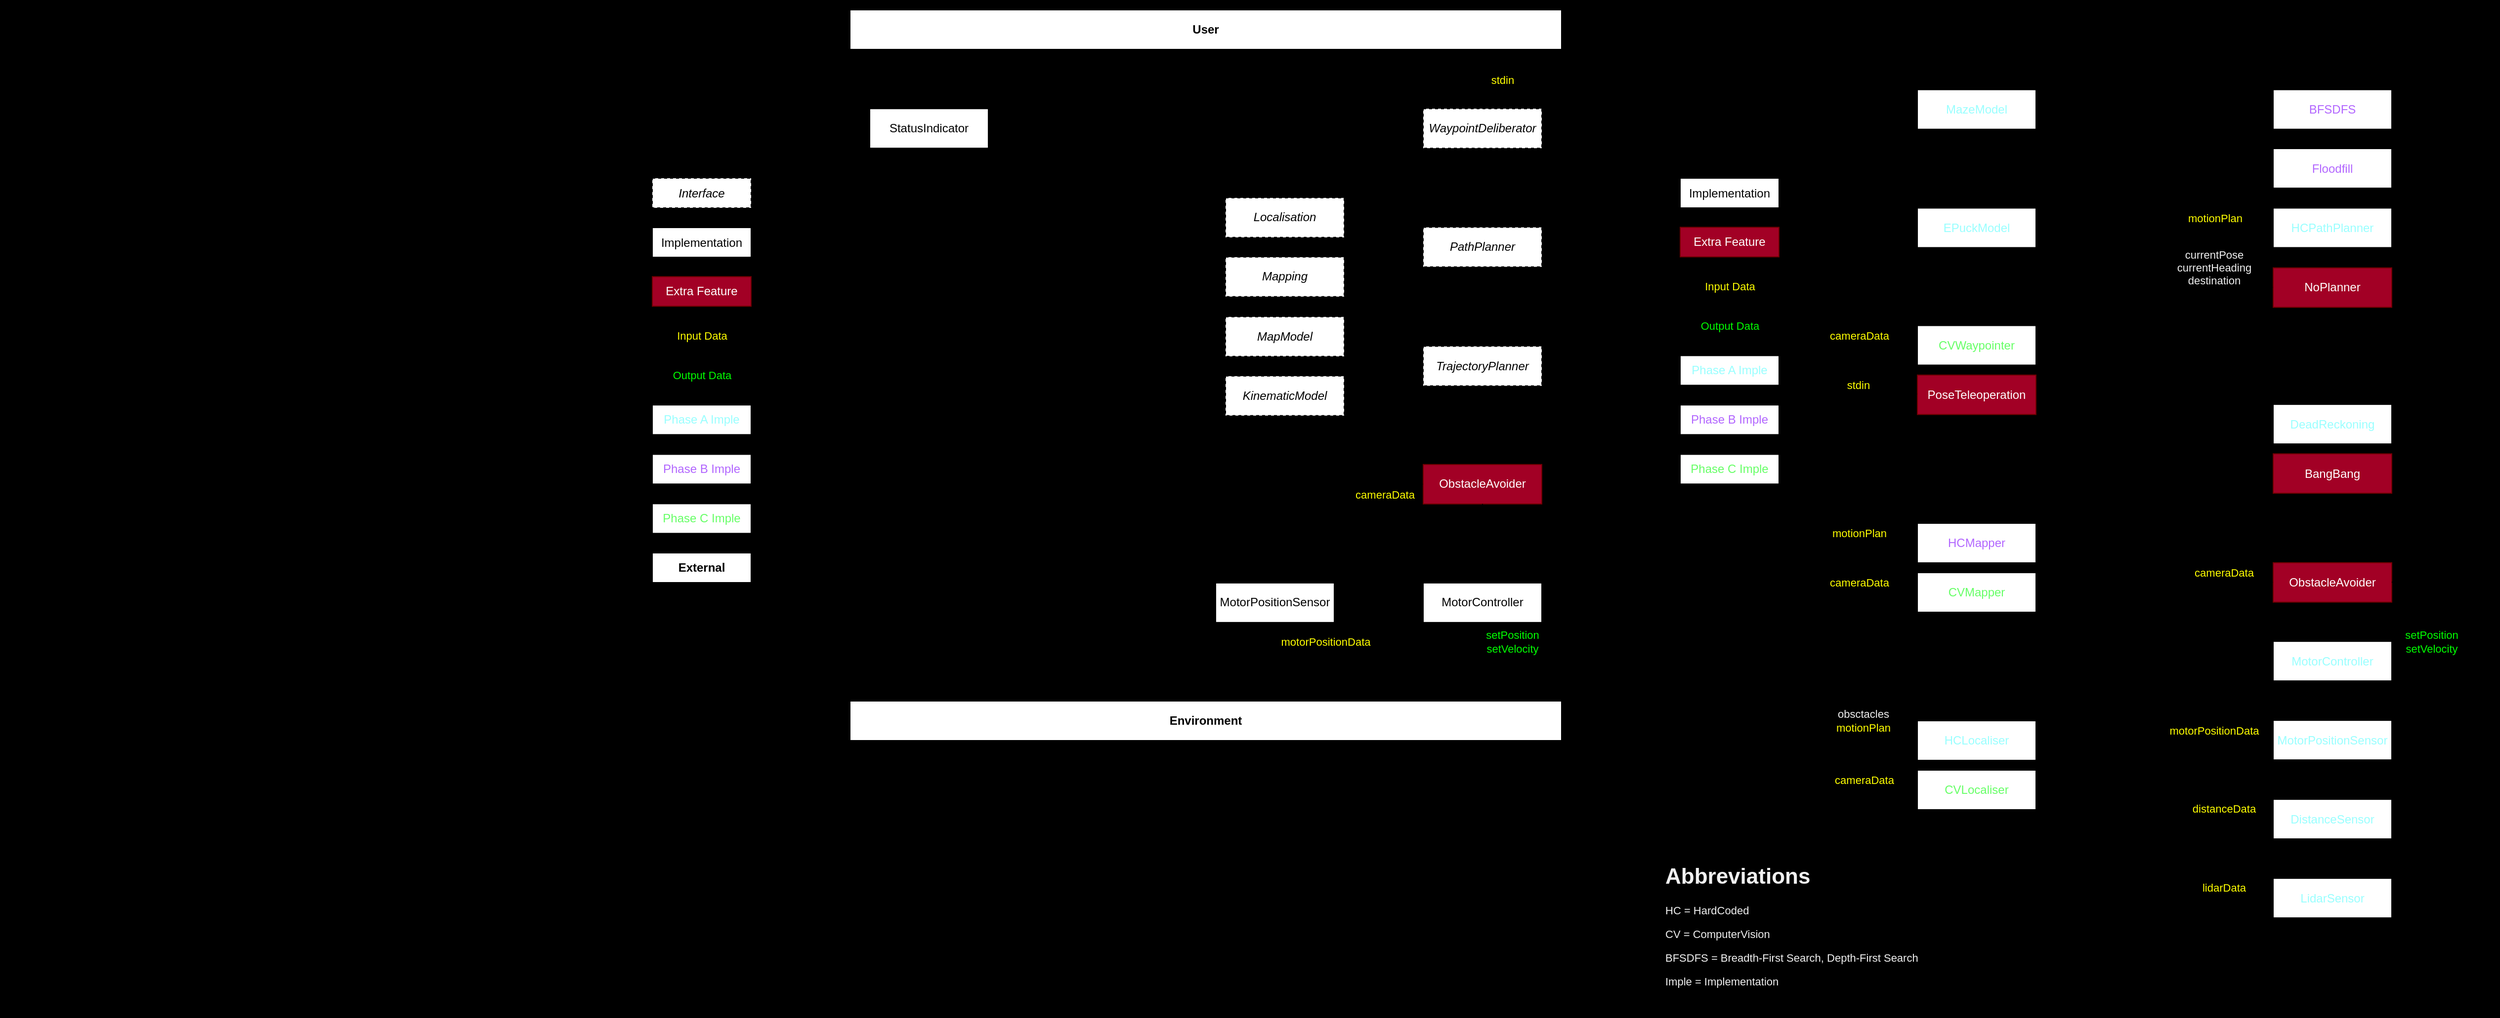 <mxfile>
    <diagram id="C91cKKwiNIsFAHS6rGZc" name="Page-1">
        <mxGraphModel dx="3514" dy="1009" grid="0" gridSize="10" guides="1" tooltips="1" connect="1" arrows="1" fold="1" page="1" pageScale="1" pageWidth="850" pageHeight="1100" background="#000000" math="0" shadow="0">
            <root>
                <mxCell id="0"/>
                <mxCell id="1" parent="0"/>
                <mxCell id="201" value="WaypointDeliberator" style="rounded=0;whiteSpace=wrap;html=1;dashed=1;fillColor=none;labelPosition=center;verticalLabelPosition=top;align=center;verticalAlign=bottom;fontStyle=2" vertex="1" parent="1">
                    <mxGeometry x="280" y="360.17" width="160" height="129.83" as="geometry"/>
                </mxCell>
                <mxCell id="110" value="&lt;u&gt;TaskControl&lt;/u&gt;" style="rounded=0;whiteSpace=wrap;html=1;fillColor=none;labelPosition=center;verticalLabelPosition=middle;align=center;verticalAlign=top;textDirection=ltr;" vertex="1" parent="1">
                    <mxGeometry x="-600" y="120" width="540" height="600" as="geometry"/>
                </mxCell>
                <mxCell id="161" value="Localisation" style="rounded=0;whiteSpace=wrap;html=1;dashed=1;fillColor=none;labelPosition=center;verticalLabelPosition=top;align=center;verticalAlign=bottom;fontStyle=2" vertex="1" parent="1">
                    <mxGeometry x="280" y="760.0" width="160" height="130" as="geometry"/>
                </mxCell>
                <mxCell id="95" style="edgeStyle=orthogonalEdgeStyle;rounded=0;orthogonalLoop=1;jettySize=auto;html=1;" edge="1" parent="1" source="98">
                    <mxGeometry relative="1" as="geometry">
                        <mxPoint x="-140" y="760" as="targetPoint"/>
                        <Array as="points">
                            <mxPoint x="-140" y="700.59"/>
                            <mxPoint x="-140" y="700.59"/>
                        </Array>
                    </mxGeometry>
                </mxCell>
                <mxCell id="96" value="setPosition&lt;br&gt;setVelocity" style="edgeLabel;html=1;align=center;verticalAlign=middle;resizable=0;points=[];labelBackgroundColor=none;fontColor=#00FF00;" vertex="1" connectable="0" parent="95">
                    <mxGeometry x="-0.203" y="-1" relative="1" as="geometry">
                        <mxPoint x="31" y="-12" as="offset"/>
                    </mxGeometry>
                </mxCell>
                <mxCell id="98" value="MotorController" style="rounded=0;whiteSpace=wrap;html=1;" vertex="1" parent="1">
                    <mxGeometry x="-200" y="640.42" width="120" height="40" as="geometry"/>
                </mxCell>
                <mxCell id="107" value="StatusIndicator" style="rounded=0;whiteSpace=wrap;html=1;" vertex="1" parent="1">
                    <mxGeometry x="-760" y="160.08" width="120" height="40" as="geometry"/>
                </mxCell>
                <mxCell id="117" value="&lt;b&gt;Environment&lt;/b&gt;" style="rounded=0;whiteSpace=wrap;html=1;" vertex="1" parent="1">
                    <mxGeometry x="-780" y="760" width="720" height="40" as="geometry"/>
                </mxCell>
                <mxCell id="123" style="edgeStyle=orthogonalEdgeStyle;rounded=0;orthogonalLoop=1;jettySize=auto;html=1;" edge="1" parent="1" source="126">
                    <mxGeometry relative="1" as="geometry">
                        <mxPoint x="-140.0" y="520.42" as="targetPoint"/>
                    </mxGeometry>
                </mxCell>
                <mxCell id="124" value="pose&lt;br&gt;velocity&lt;br&gt;time" style="edgeLabel;html=1;align=center;verticalAlign=middle;resizable=0;points=[];labelBackgroundColor=none;" vertex="1" connectable="0" parent="123">
                    <mxGeometry x="-0.72" y="1" relative="1" as="geometry">
                        <mxPoint x="19" y="28" as="offset"/>
                    </mxGeometry>
                </mxCell>
                <mxCell id="126" value="TrajectoryPlanner" style="rounded=0;whiteSpace=wrap;html=1;dashed=1;fontStyle=2" vertex="1" parent="1">
                    <mxGeometry x="-200" y="400.76" width="120" height="40" as="geometry"/>
                </mxCell>
                <mxCell id="152" style="edgeStyle=orthogonalEdgeStyle;rounded=0;orthogonalLoop=1;jettySize=auto;html=1;" edge="1" parent="1" source="150" target="136">
                    <mxGeometry relative="1" as="geometry">
                        <mxPoint x="-310" y="250.25" as="sourcePoint"/>
                        <Array as="points">
                            <mxPoint x="-240" y="330.42"/>
                            <mxPoint x="-240" y="300.42"/>
                        </Array>
                    </mxGeometry>
                </mxCell>
                <mxCell id="156" value="graph" style="edgeLabel;html=1;align=center;verticalAlign=middle;resizable=0;points=[];labelBackgroundColor=none;" vertex="1" connectable="0" parent="152">
                    <mxGeometry x="-0.35" relative="1" as="geometry">
                        <mxPoint x="4" y="10" as="offset"/>
                    </mxGeometry>
                </mxCell>
                <mxCell id="129" value="User" style="rounded=0;whiteSpace=wrap;html=1;labelBackgroundColor=none;fontStyle=1" vertex="1" parent="1">
                    <mxGeometry x="-780" y="60" width="720" height="40" as="geometry"/>
                </mxCell>
                <mxCell id="194" style="edgeStyle=orthogonalEdgeStyle;rounded=0;orthogonalLoop=1;jettySize=auto;html=1;fontSize=11;" edge="1" parent="1" source="131" target="98">
                    <mxGeometry relative="1" as="geometry"/>
                </mxCell>
                <mxCell id="195" value="motorPosition" style="edgeLabel;html=1;align=center;verticalAlign=middle;resizable=0;points=[];fontSize=11;labelBackgroundColor=none;" vertex="1" connectable="0" parent="194">
                    <mxGeometry x="-0.174" y="3" relative="1" as="geometry">
                        <mxPoint x="3" y="13" as="offset"/>
                    </mxGeometry>
                </mxCell>
                <mxCell id="131" value="MotorPositionSensor" style="rounded=0;html=1;whiteSpace=wrap;" vertex="1" parent="1">
                    <mxGeometry x="-410" y="640.42" width="120" height="40" as="geometry"/>
                </mxCell>
                <mxCell id="132" style="edgeStyle=orthogonalEdgeStyle;rounded=0;orthogonalLoop=1;jettySize=auto;html=1;" edge="1" parent="1" source="133">
                    <mxGeometry relative="1" as="geometry">
                        <mxPoint x="-200" y="420.911" as="targetPoint"/>
                        <Array as="points">
                            <mxPoint x="-240" y="450.93"/>
                            <mxPoint x="-240" y="420.93"/>
                        </Array>
                    </mxGeometry>
                </mxCell>
                <mxCell id="142" value="wheelRadius&lt;br&gt;axleLength&lt;br&gt;maxSpeed" style="edgeLabel;html=1;align=center;verticalAlign=middle;resizable=0;points=[];labelBackgroundColor=none;" vertex="1" connectable="0" parent="132">
                    <mxGeometry x="0.194" y="-1" relative="1" as="geometry">
                        <mxPoint x="-1" y="52" as="offset"/>
                    </mxGeometry>
                </mxCell>
                <mxCell id="133" value="KinematicModel" style="rounded=0;whiteSpace=wrap;html=1;dashed=1;fontStyle=2" vertex="1" parent="1">
                    <mxGeometry x="-400" y="430.93" width="120" height="40" as="geometry"/>
                </mxCell>
                <mxCell id="137" style="edgeStyle=orthogonalEdgeStyle;rounded=0;orthogonalLoop=1;jettySize=auto;html=1;" edge="1" parent="1" source="136" target="126">
                    <mxGeometry relative="1" as="geometry"/>
                </mxCell>
                <mxCell id="138" value="motion" style="edgeLabel;html=1;align=center;verticalAlign=middle;resizable=0;points=[];labelBackgroundColor=none;" vertex="1" connectable="0" parent="137">
                    <mxGeometry x="-0.299" y="-1" relative="1" as="geometry">
                        <mxPoint x="21" y="12" as="offset"/>
                    </mxGeometry>
                </mxCell>
                <mxCell id="136" value="PathPlanner" style="rounded=0;whiteSpace=wrap;html=1;dashed=1;fontStyle=2" vertex="1" parent="1">
                    <mxGeometry x="-200" y="280.25" width="120" height="40" as="geometry"/>
                </mxCell>
                <mxCell id="145" style="edgeStyle=orthogonalEdgeStyle;rounded=0;orthogonalLoop=1;jettySize=auto;html=1;" edge="1" parent="1" source="144">
                    <mxGeometry relative="1" as="geometry">
                        <mxPoint x="-200" y="420.911" as="targetPoint"/>
                        <Array as="points">
                            <mxPoint x="-240" y="390.93"/>
                            <mxPoint x="-240" y="420.93"/>
                        </Array>
                    </mxGeometry>
                </mxCell>
                <mxCell id="146" value="cellWidth" style="edgeLabel;html=1;align=center;verticalAlign=middle;resizable=0;points=[];labelBackgroundColor=none;" vertex="1" connectable="0" parent="145">
                    <mxGeometry x="-0.266" y="-1" relative="1" as="geometry">
                        <mxPoint y="-14" as="offset"/>
                    </mxGeometry>
                </mxCell>
                <mxCell id="144" value="MapModel" style="rounded=0;whiteSpace=wrap;html=1;dashed=1;fontStyle=2" vertex="1" parent="1">
                    <mxGeometry x="-400" y="370.93" width="120" height="40" as="geometry"/>
                </mxCell>
                <mxCell id="186" style="edgeStyle=orthogonalEdgeStyle;rounded=0;orthogonalLoop=1;jettySize=auto;html=1;fontSize=11;" edge="1" parent="1" source="148" target="136">
                    <mxGeometry relative="1" as="geometry"/>
                </mxCell>
                <mxCell id="187" value="currentPose&lt;br&gt;currentHeading" style="edgeLabel;html=1;align=center;verticalAlign=middle;resizable=0;points=[];fontSize=11;labelBackgroundColor=none;" vertex="1" connectable="0" parent="186">
                    <mxGeometry x="-0.469" y="2" relative="1" as="geometry">
                        <mxPoint x="18" y="-18" as="offset"/>
                    </mxGeometry>
                </mxCell>
                <mxCell id="148" value="Localisation" style="rounded=0;whiteSpace=wrap;html=1;dashed=1;fontStyle=2" vertex="1" parent="1">
                    <mxGeometry x="-400" y="250.42" width="120" height="40" as="geometry"/>
                </mxCell>
                <mxCell id="149" value="&lt;font color=&quot;#99ffff&quot;&gt;HCLocaliser&lt;/font&gt;" style="rounded=0;whiteSpace=wrap;html=1;" vertex="1" parent="1">
                    <mxGeometry x="300" y="780.0" width="120" height="40" as="geometry"/>
                </mxCell>
                <mxCell id="150" value="Mapping" style="rounded=0;whiteSpace=wrap;html=1;dashed=1;fontStyle=2" vertex="1" parent="1">
                    <mxGeometry x="-400" y="310.42" width="120" height="40" as="geometry"/>
                </mxCell>
                <mxCell id="158" value="RSA" style="text;html=1;align=center;verticalAlign=middle;resizable=0;points=[];autosize=1;strokeColor=none;fontSize=24;fontStyle=1" vertex="1" parent="1">
                    <mxGeometry x="-1000" y="50" width="70" height="30" as="geometry"/>
                </mxCell>
                <mxCell id="159" value="KinematicModel" style="rounded=0;whiteSpace=wrap;html=1;dashed=1;fillColor=none;labelPosition=center;verticalLabelPosition=top;align=center;verticalAlign=bottom;textDirection=ltr;fontStyle=2" vertex="1" parent="1">
                    <mxGeometry x="280" y="240.51" width="160" height="80" as="geometry"/>
                </mxCell>
                <mxCell id="160" value="&lt;font color=&quot;#99ffff&quot;&gt;EPuckModel&lt;/font&gt;" style="rounded=0;whiteSpace=wrap;html=1;" vertex="1" parent="1">
                    <mxGeometry x="300" y="260.75" width="120" height="40" as="geometry"/>
                </mxCell>
                <mxCell id="162" value="PathPlanner" style="rounded=0;whiteSpace=wrap;html=1;dashed=1;fillColor=none;labelPosition=center;verticalLabelPosition=top;align=center;verticalAlign=bottom;fontStyle=2" vertex="1" parent="1">
                    <mxGeometry x="640" y="120.51" width="160" height="259.49" as="geometry"/>
                </mxCell>
                <mxCell id="163" value="BFSDFS" style="rounded=0;whiteSpace=wrap;html=1;fontColor=#B266FF;" vertex="1" parent="1">
                    <mxGeometry x="660" y="140.85" width="120" height="40" as="geometry"/>
                </mxCell>
                <mxCell id="164" value="Floodfill" style="rounded=0;whiteSpace=wrap;html=1;fontColor=#B266FF;" vertex="1" parent="1">
                    <mxGeometry x="660" y="200.51" width="120" height="40" as="geometry"/>
                </mxCell>
                <mxCell id="174" value="CVLocaliser" style="rounded=0;whiteSpace=wrap;html=1;fontColor=#66FF66;" vertex="1" parent="1">
                    <mxGeometry x="300" y="830.0" width="120" height="40" as="geometry"/>
                </mxCell>
                <mxCell id="175" value="TrajectoryPlanner" style="rounded=0;whiteSpace=wrap;html=1;dashed=1;fillColor=none;labelPosition=center;verticalLabelPosition=top;align=center;verticalAlign=bottom;fontStyle=2" vertex="1" parent="1">
                    <mxGeometry x="640" y="439.57" width="160" height="130" as="geometry"/>
                </mxCell>
                <mxCell id="176" value="DeadReckoning" style="rounded=0;whiteSpace=wrap;html=1;fontColor=#99FFFF;" vertex="1" parent="1">
                    <mxGeometry x="660" y="459.57" width="120" height="40" as="geometry"/>
                </mxCell>
                <mxCell id="177" value="BangBang" style="rounded=0;whiteSpace=wrap;html=1;fillColor=#a20025;strokeColor=#6F0000;fontColor=#ffffff;" vertex="1" parent="1">
                    <mxGeometry x="660" y="509.57" width="120" height="40" as="geometry"/>
                </mxCell>
                <mxCell id="178" value="PoseTeleoperation" style="rounded=0;whiteSpace=wrap;html=1;fillColor=#a20025;strokeColor=#6F0000;fontColor=#ffffff;" vertex="1" parent="1">
                    <mxGeometry x="300" y="429.82" width="120" height="40" as="geometry"/>
                </mxCell>
                <mxCell id="179" value="ObstacleAvoider" style="rounded=0;whiteSpace=wrap;html=1;fillColor=#a20025;strokeColor=#6F0000;fontColor=#ffffff;" vertex="1" parent="1">
                    <mxGeometry x="660" y="619.86" width="120" height="40" as="geometry"/>
                </mxCell>
                <mxCell id="197" style="edgeStyle=orthogonalEdgeStyle;rounded=0;orthogonalLoop=1;jettySize=auto;html=1;fontSize=11;" edge="1" parent="1" source="181">
                    <mxGeometry relative="1" as="geometry">
                        <mxPoint x="510" y="160.85" as="targetPoint"/>
                    </mxGeometry>
                </mxCell>
                <mxCell id="228" value="cellWidth" style="edgeLabel;html=1;align=center;verticalAlign=middle;resizable=0;points=[];fontSize=11;labelBackgroundColor=none;" vertex="1" connectable="0" parent="197">
                    <mxGeometry x="-0.248" y="2" relative="1" as="geometry">
                        <mxPoint x="10" y="-8" as="offset"/>
                    </mxGeometry>
                </mxCell>
                <mxCell id="181" value="MapModel" style="rounded=0;whiteSpace=wrap;html=1;dashed=1;fillColor=none;labelPosition=center;verticalLabelPosition=top;align=center;verticalAlign=bottom;textDirection=ltr;fontStyle=2" vertex="1" parent="1">
                    <mxGeometry x="280" y="120.51" width="160" height="80" as="geometry"/>
                </mxCell>
                <mxCell id="182" value="&lt;font color=&quot;#99ffff&quot;&gt;MazeModel&lt;/font&gt;" style="rounded=0;whiteSpace=wrap;html=1;" vertex="1" parent="1">
                    <mxGeometry x="300" y="140.85" width="120" height="40" as="geometry"/>
                </mxCell>
                <mxCell id="183" value="Mapping" style="rounded=0;whiteSpace=wrap;html=1;dashed=1;fillColor=none;labelPosition=center;verticalLabelPosition=top;align=center;verticalAlign=bottom;fontStyle=2" vertex="1" parent="1">
                    <mxGeometry x="280" y="560.0" width="160" height="130" as="geometry"/>
                </mxCell>
                <mxCell id="184" value="&lt;font&gt;HCMapper&lt;/font&gt;" style="rounded=0;whiteSpace=wrap;html=1;fontColor=#B266FF;" vertex="1" parent="1">
                    <mxGeometry x="300" y="580.0" width="120" height="40" as="geometry"/>
                </mxCell>
                <mxCell id="185" value="CVMapper" style="rounded=0;whiteSpace=wrap;html=1;fontColor=#66FF66;" vertex="1" parent="1">
                    <mxGeometry x="300" y="630.0" width="120" height="40" as="geometry"/>
                </mxCell>
                <mxCell id="191" value="RSA (Structural Representation)" style="text;html=1;align=center;verticalAlign=middle;resizable=0;points=[];autosize=1;strokeColor=none;fontSize=24;fontStyle=1" vertex="1" parent="1">
                    <mxGeometry x="-1640" y="50" width="380" height="30" as="geometry"/>
                </mxCell>
                <mxCell id="199" style="edgeStyle=orthogonalEdgeStyle;rounded=0;orthogonalLoop=1;jettySize=auto;html=1;fontSize=11;" edge="1" parent="1">
                    <mxGeometry relative="1" as="geometry">
                        <mxPoint x="520" y="280.75" as="targetPoint"/>
                        <mxPoint x="440" y="280.55" as="sourcePoint"/>
                        <Array as="points">
                            <mxPoint x="500" y="280.75"/>
                            <mxPoint x="500" y="280.75"/>
                        </Array>
                    </mxGeometry>
                </mxCell>
                <mxCell id="211" value="wheelRadius&lt;br&gt;axleLength&lt;br&gt;maxSpeed" style="edgeLabel;html=1;align=center;verticalAlign=middle;resizable=0;points=[];fontSize=11;labelBackgroundColor=none;" vertex="1" connectable="0" parent="199">
                    <mxGeometry x="0.711" y="1" relative="1" as="geometry">
                        <mxPoint x="-29" y="-29" as="offset"/>
                    </mxGeometry>
                </mxCell>
                <mxCell id="203" value="CVWaypointer" style="rounded=0;whiteSpace=wrap;html=1;fontColor=#66FF66;" vertex="1" parent="1">
                    <mxGeometry x="300" y="379.74" width="120" height="40" as="geometry"/>
                </mxCell>
                <mxCell id="208" style="edgeStyle=orthogonalEdgeStyle;rounded=0;orthogonalLoop=1;jettySize=auto;html=1;fontSize=11;startArrow=none;startFill=0;endArrow=classic;endFill=1;" edge="1" parent="1" source="204" target="136">
                    <mxGeometry relative="1" as="geometry"/>
                </mxCell>
                <mxCell id="209" value="destination" style="edgeLabel;html=1;align=center;verticalAlign=middle;resizable=0;points=[];fontSize=11;labelBackgroundColor=none;" vertex="1" connectable="0" parent="208">
                    <mxGeometry x="-0.24" relative="1" as="geometry">
                        <mxPoint x="30" y="7" as="offset"/>
                    </mxGeometry>
                </mxCell>
                <mxCell id="204" value="WaypointDeliberator" style="rounded=0;whiteSpace=wrap;html=1;dashed=1;fontStyle=2" vertex="1" parent="1">
                    <mxGeometry x="-200" y="160.08" width="120" height="40" as="geometry"/>
                </mxCell>
                <mxCell id="214" style="edgeStyle=orthogonalEdgeStyle;rounded=0;orthogonalLoop=1;jettySize=auto;html=1;fontSize=11;startArrow=classic;startFill=1;endArrow=none;endFill=0;" edge="1" parent="1">
                    <mxGeometry relative="1" as="geometry">
                        <mxPoint x="220" y="600.0" as="targetPoint"/>
                        <mxPoint x="300" y="600.0" as="sourcePoint"/>
                    </mxGeometry>
                </mxCell>
                <mxCell id="254" value="motionPlan" style="edgeLabel;html=1;align=center;verticalAlign=middle;resizable=0;points=[];fontSize=11;labelBackgroundColor=none;fontColor=#FFFF00;" vertex="1" connectable="0" parent="214">
                    <mxGeometry x="0.291" relative="1" as="geometry">
                        <mxPoint x="-8" y="-10" as="offset"/>
                    </mxGeometry>
                </mxCell>
                <mxCell id="215" style="edgeStyle=orthogonalEdgeStyle;rounded=0;orthogonalLoop=1;jettySize=auto;html=1;fontSize=11;" edge="1" parent="1">
                    <mxGeometry relative="1" as="geometry">
                        <mxPoint x="520" y="624.76" as="targetPoint"/>
                        <mxPoint x="440" y="624.76" as="sourcePoint"/>
                    </mxGeometry>
                </mxCell>
                <mxCell id="245" value="graph" style="edgeLabel;html=1;align=center;verticalAlign=middle;resizable=0;points=[];fontSize=11;labelBackgroundColor=none;" vertex="1" connectable="0" parent="215">
                    <mxGeometry x="-0.316" y="1" relative="1" as="geometry">
                        <mxPoint x="13" y="-9" as="offset"/>
                    </mxGeometry>
                </mxCell>
                <mxCell id="216" style="edgeStyle=orthogonalEdgeStyle;rounded=0;orthogonalLoop=1;jettySize=auto;html=1;fontSize=11;startArrow=classic;startFill=1;endArrow=none;endFill=0;" edge="1" parent="1">
                    <mxGeometry relative="1" as="geometry">
                        <mxPoint x="220" y="849.66" as="targetPoint"/>
                        <mxPoint x="300" y="849.66" as="sourcePoint"/>
                    </mxGeometry>
                </mxCell>
                <mxCell id="257" value="cameraData" style="edgeLabel;html=1;align=center;verticalAlign=middle;resizable=0;points=[];fontSize=11;labelBackgroundColor=none;fontColor=#FFFF00;" vertex="1" connectable="0" parent="216">
                    <mxGeometry x="0.241" y="-2" relative="1" as="geometry">
                        <mxPoint x="-5" y="-8" as="offset"/>
                    </mxGeometry>
                </mxCell>
                <mxCell id="217" style="edgeStyle=orthogonalEdgeStyle;rounded=0;orthogonalLoop=1;jettySize=auto;html=1;fontSize=11;" edge="1" parent="1">
                    <mxGeometry relative="1" as="geometry">
                        <mxPoint x="520" y="824.76" as="targetPoint"/>
                        <mxPoint x="440" y="824.76" as="sourcePoint"/>
                    </mxGeometry>
                </mxCell>
                <mxCell id="234" value="currentPose&lt;br&gt;currentHeading" style="edgeLabel;html=1;align=center;verticalAlign=middle;resizable=0;points=[];fontSize=11;labelBackgroundColor=none;" vertex="1" connectable="0" parent="217">
                    <mxGeometry x="0.235" y="3" relative="1" as="geometry">
                        <mxPoint x="1" y="-17" as="offset"/>
                    </mxGeometry>
                </mxCell>
                <mxCell id="218" style="edgeStyle=orthogonalEdgeStyle;rounded=0;orthogonalLoop=1;jettySize=auto;html=1;fontSize=11;startArrow=classic;startFill=1;endArrow=none;endFill=0;" edge="1" parent="1">
                    <mxGeometry relative="1" as="geometry">
                        <mxPoint x="580" y="160.85" as="targetPoint"/>
                        <mxPoint x="660" y="160.85" as="sourcePoint"/>
                    </mxGeometry>
                </mxCell>
                <mxCell id="230" value="graph&lt;br&gt;currentPose&lt;br&gt;currentHeading&lt;br&gt;destination" style="edgeLabel;html=1;align=center;verticalAlign=middle;resizable=0;points=[];fontSize=11;labelBackgroundColor=none;" vertex="1" connectable="0" parent="218">
                    <mxGeometry x="-0.249" y="-3" relative="1" as="geometry">
                        <mxPoint x="-30" y="-27" as="offset"/>
                    </mxGeometry>
                </mxCell>
                <mxCell id="219" style="edgeStyle=orthogonalEdgeStyle;rounded=0;orthogonalLoop=1;jettySize=auto;html=1;fontSize=11;" edge="1" parent="1">
                    <mxGeometry relative="1" as="geometry">
                        <mxPoint x="880" y="260.03" as="targetPoint"/>
                        <mxPoint x="800" y="260.03" as="sourcePoint"/>
                    </mxGeometry>
                </mxCell>
                <mxCell id="229" value="motion" style="edgeLabel;html=1;align=center;verticalAlign=middle;resizable=0;points=[];fontSize=11;labelBackgroundColor=none;" vertex="1" connectable="0" parent="219">
                    <mxGeometry x="0.204" y="2" relative="1" as="geometry">
                        <mxPoint x="-8" y="-9" as="offset"/>
                    </mxGeometry>
                </mxCell>
                <mxCell id="220" style="edgeStyle=orthogonalEdgeStyle;rounded=0;orthogonalLoop=1;jettySize=auto;html=1;fontSize=11;startArrow=classic;startFill=1;endArrow=none;endFill=0;" edge="1" parent="1">
                    <mxGeometry relative="1" as="geometry">
                        <mxPoint x="560" y="504.28" as="targetPoint"/>
                        <mxPoint x="640" y="504.28" as="sourcePoint"/>
                    </mxGeometry>
                </mxCell>
                <mxCell id="227" value="motion&lt;br&gt;wheelRadius&lt;br&gt;axleLength&lt;br&gt;maxSpeed&lt;br&gt;cellWidth" style="edgeLabel;html=1;align=center;verticalAlign=middle;resizable=0;points=[];fontSize=11;labelBackgroundColor=none;" vertex="1" connectable="0" parent="220">
                    <mxGeometry x="0.315" relative="1" as="geometry">
                        <mxPoint x="3" y="-35" as="offset"/>
                    </mxGeometry>
                </mxCell>
                <mxCell id="221" style="edgeStyle=orthogonalEdgeStyle;rounded=0;orthogonalLoop=1;jettySize=auto;html=1;fontSize=11;labelBackgroundColor=none;" edge="1" parent="1">
                    <mxGeometry relative="1" as="geometry">
                        <mxPoint x="880" y="504.28" as="targetPoint"/>
                        <mxPoint x="800" y="504.28" as="sourcePoint"/>
                    </mxGeometry>
                </mxCell>
                <mxCell id="226" value="pose&lt;br&gt;velocity&lt;br&gt;time" style="edgeLabel;html=1;align=center;verticalAlign=middle;resizable=0;points=[];fontSize=11;labelBackgroundColor=none;" vertex="1" connectable="0" parent="221">
                    <mxGeometry x="0.328" y="3" relative="1" as="geometry">
                        <mxPoint x="-13" y="-22" as="offset"/>
                    </mxGeometry>
                </mxCell>
                <mxCell id="222" style="edgeStyle=orthogonalEdgeStyle;rounded=0;orthogonalLoop=1;jettySize=auto;html=1;fontSize=11;startArrow=classic;startFill=1;endArrow=none;endFill=0;" edge="1" parent="1">
                    <mxGeometry relative="1" as="geometry">
                        <mxPoint x="580" y="639.57" as="targetPoint"/>
                        <mxPoint x="660" y="639.57" as="sourcePoint"/>
                    </mxGeometry>
                </mxCell>
                <mxCell id="232" value="pose&lt;br&gt;velocity&lt;br&gt;time&lt;br&gt;&lt;font color=&quot;#ffff00&quot;&gt;cameraData&lt;/font&gt;" style="edgeLabel;html=1;align=center;verticalAlign=middle;resizable=0;points=[];fontSize=11;labelBackgroundColor=none;" vertex="1" connectable="0" parent="222">
                    <mxGeometry x="0.196" relative="1" as="geometry">
                        <mxPoint x="-2" y="-30" as="offset"/>
                    </mxGeometry>
                </mxCell>
                <mxCell id="223" style="edgeStyle=orthogonalEdgeStyle;rounded=0;orthogonalLoop=1;jettySize=auto;html=1;fontSize=11;" edge="1" parent="1">
                    <mxGeometry relative="1" as="geometry">
                        <mxPoint x="860" y="639.57" as="targetPoint"/>
                        <mxPoint x="780" y="639.57" as="sourcePoint"/>
                    </mxGeometry>
                </mxCell>
                <mxCell id="231" value="pose&lt;br&gt;velocity&lt;br&gt;time" style="edgeLabel;html=1;align=center;verticalAlign=middle;resizable=0;points=[];fontSize=11;labelBackgroundColor=none;" vertex="1" connectable="0" parent="223">
                    <mxGeometry x="-0.282" y="-2" relative="1" as="geometry">
                        <mxPoint x="11" y="-22" as="offset"/>
                    </mxGeometry>
                </mxCell>
                <mxCell id="235" style="edgeStyle=orthogonalEdgeStyle;rounded=0;orthogonalLoop=1;jettySize=auto;html=1;fontSize=11;startArrow=classic;startFill=1;endArrow=none;endFill=0;" edge="1" parent="1">
                    <mxGeometry relative="1" as="geometry">
                        <mxPoint x="220" y="799.66" as="targetPoint"/>
                        <mxPoint x="300" y="799.66" as="sourcePoint"/>
                    </mxGeometry>
                </mxCell>
                <mxCell id="258" value="obsctacles&lt;br&gt;&lt;span style=&quot;color: rgb(255 , 255 , 0)&quot;&gt;motionPlan&lt;/span&gt;" style="edgeLabel;html=1;align=center;verticalAlign=middle;resizable=0;points=[];fontSize=11;labelBackgroundColor=none;fontColor=#F0F0F0;" vertex="1" connectable="0" parent="235">
                    <mxGeometry x="0.194" y="-1" relative="1" as="geometry">
                        <mxPoint x="-7" y="-19" as="offset"/>
                    </mxGeometry>
                </mxCell>
                <mxCell id="247" value="Interfaces &amp;amp; Implementations" style="text;html=1;align=center;verticalAlign=middle;resizable=0;points=[];autosize=1;strokeColor=none;fontSize=24;fontStyle=1" vertex="1" parent="1">
                    <mxGeometry x="40" y="50" width="350" height="30" as="geometry"/>
                </mxCell>
                <mxCell id="259" style="edgeStyle=orthogonalEdgeStyle;rounded=0;orthogonalLoop=1;jettySize=auto;html=1;fontSize=11;startArrow=classic;startFill=1;endArrow=none;endFill=0;" edge="1" parent="1">
                    <mxGeometry relative="1" as="geometry">
                        <mxPoint x="580" y="220.22" as="targetPoint"/>
                        <mxPoint x="660" y="220.22" as="sourcePoint"/>
                    </mxGeometry>
                </mxCell>
                <mxCell id="260" value="graph&lt;br&gt;currentPose&lt;br&gt;currentHeading&lt;br&gt;destination" style="edgeLabel;html=1;align=center;verticalAlign=middle;resizable=0;points=[];fontSize=11;labelBackgroundColor=none;" vertex="1" connectable="0" parent="259">
                    <mxGeometry x="-0.249" y="-3" relative="1" as="geometry">
                        <mxPoint x="-30" y="-26" as="offset"/>
                    </mxGeometry>
                </mxCell>
                <mxCell id="261" style="edgeStyle=orthogonalEdgeStyle;rounded=0;orthogonalLoop=1;jettySize=auto;html=1;fontSize=11;startArrow=classic;startFill=1;endArrow=none;endFill=0;" edge="1" parent="1">
                    <mxGeometry relative="1" as="geometry">
                        <mxPoint x="220" y="449.06" as="targetPoint"/>
                        <mxPoint x="300" y="449.06" as="sourcePoint"/>
                    </mxGeometry>
                </mxCell>
                <mxCell id="262" value="stdin" style="edgeLabel;html=1;align=center;verticalAlign=middle;resizable=0;points=[];fontSize=11;labelBackgroundColor=none;fontColor=#FFFF00;" vertex="1" connectable="0" parent="261">
                    <mxGeometry x="-0.249" y="-3" relative="1" as="geometry">
                        <mxPoint x="-30" y="-6" as="offset"/>
                    </mxGeometry>
                </mxCell>
                <mxCell id="263" value="MotorController" style="rounded=0;whiteSpace=wrap;html=1;fontColor=#99FFFF;" vertex="1" parent="1">
                    <mxGeometry x="660" y="699.57" width="120" height="40" as="geometry"/>
                </mxCell>
                <mxCell id="264" style="edgeStyle=orthogonalEdgeStyle;rounded=0;orthogonalLoop=1;jettySize=auto;html=1;fontSize=11;startArrow=classic;startFill=1;endArrow=none;endFill=0;" edge="1" parent="1">
                    <mxGeometry relative="1" as="geometry">
                        <mxPoint x="580" y="719.57" as="targetPoint"/>
                        <mxPoint x="660" y="719.57" as="sourcePoint"/>
                    </mxGeometry>
                </mxCell>
                <mxCell id="265" value="pose&lt;br&gt;velocity&lt;br&gt;time&lt;br&gt;motorPosition" style="edgeLabel;html=1;align=center;verticalAlign=middle;resizable=0;points=[];fontSize=11;labelBackgroundColor=none;" vertex="1" connectable="0" parent="264">
                    <mxGeometry x="0.196" relative="1" as="geometry">
                        <mxPoint x="-2" y="-30" as="offset"/>
                    </mxGeometry>
                </mxCell>
                <mxCell id="266" style="edgeStyle=orthogonalEdgeStyle;rounded=0;orthogonalLoop=1;jettySize=auto;html=1;fontSize=11;" edge="1" parent="1">
                    <mxGeometry relative="1" as="geometry">
                        <mxPoint x="860" y="719.57" as="targetPoint"/>
                        <mxPoint x="780" y="719.57" as="sourcePoint"/>
                    </mxGeometry>
                </mxCell>
                <mxCell id="267" value="setPosition&lt;br&gt;setVelocity" style="edgeLabel;html=1;align=center;verticalAlign=middle;resizable=0;points=[];fontSize=11;labelBackgroundColor=none;fontColor=#00FF00;" vertex="1" connectable="0" parent="266">
                    <mxGeometry x="-0.282" y="-2" relative="1" as="geometry">
                        <mxPoint x="11" y="-22" as="offset"/>
                    </mxGeometry>
                </mxCell>
                <mxCell id="268" value="MotorPositionSensor" style="rounded=0;html=1;whiteSpace=wrap;fontColor=#99FFFF;" vertex="1" parent="1">
                    <mxGeometry x="660" y="779.57" width="120" height="40" as="geometry"/>
                </mxCell>
                <mxCell id="269" style="edgeStyle=orthogonalEdgeStyle;rounded=0;orthogonalLoop=1;jettySize=auto;html=1;fontSize=11;startArrow=classic;startFill=1;endArrow=none;endFill=0;" edge="1" parent="1">
                    <mxGeometry relative="1" as="geometry">
                        <mxPoint x="580" y="799.33" as="targetPoint"/>
                        <mxPoint x="660" y="799.33" as="sourcePoint"/>
                    </mxGeometry>
                </mxCell>
                <mxCell id="270" value="motorPositionData" style="edgeLabel;html=1;align=center;verticalAlign=middle;resizable=0;points=[];fontSize=11;labelBackgroundColor=none;fontColor=#FFFF00;" vertex="1" connectable="0" parent="269">
                    <mxGeometry x="0.196" relative="1" as="geometry">
                        <mxPoint x="-12" y="-10" as="offset"/>
                    </mxGeometry>
                </mxCell>
                <mxCell id="271" style="edgeStyle=orthogonalEdgeStyle;rounded=0;orthogonalLoop=1;jettySize=auto;html=1;fontSize=11;" edge="1" parent="1">
                    <mxGeometry relative="1" as="geometry">
                        <mxPoint x="860" y="799.33" as="targetPoint"/>
                        <mxPoint x="780" y="799.33" as="sourcePoint"/>
                    </mxGeometry>
                </mxCell>
                <mxCell id="272" value="motorPosition" style="edgeLabel;html=1;align=center;verticalAlign=middle;resizable=0;points=[];fontSize=11;labelBackgroundColor=none;" vertex="1" connectable="0" parent="271">
                    <mxGeometry x="-0.282" y="-2" relative="1" as="geometry">
                        <mxPoint x="11" y="-12" as="offset"/>
                    </mxGeometry>
                </mxCell>
                <mxCell id="273" value="DistanceSensor" style="rounded=0;html=1;whiteSpace=wrap;fontColor=#99FFFF;" vertex="1" parent="1">
                    <mxGeometry x="660" y="859.57" width="120" height="40" as="geometry"/>
                </mxCell>
                <mxCell id="274" style="edgeStyle=orthogonalEdgeStyle;rounded=0;orthogonalLoop=1;jettySize=auto;html=1;fontSize=11;startArrow=classic;startFill=1;endArrow=none;endFill=0;" edge="1" parent="1">
                    <mxGeometry relative="1" as="geometry">
                        <mxPoint x="580" y="879.23" as="targetPoint"/>
                        <mxPoint x="660" y="879.23" as="sourcePoint"/>
                    </mxGeometry>
                </mxCell>
                <mxCell id="275" value="distanceData" style="edgeLabel;html=1;align=center;verticalAlign=middle;resizable=0;points=[];fontSize=11;labelBackgroundColor=none;fontColor=#FFFF00;" vertex="1" connectable="0" parent="274">
                    <mxGeometry x="0.196" relative="1" as="geometry">
                        <mxPoint x="-2" y="-10" as="offset"/>
                    </mxGeometry>
                </mxCell>
                <mxCell id="276" style="edgeStyle=orthogonalEdgeStyle;rounded=0;orthogonalLoop=1;jettySize=auto;html=1;fontSize=11;" edge="1" parent="1">
                    <mxGeometry relative="1" as="geometry">
                        <mxPoint x="860" y="879.23" as="targetPoint"/>
                        <mxPoint x="780" y="879.23" as="sourcePoint"/>
                    </mxGeometry>
                </mxCell>
                <mxCell id="277" value="obstacles" style="edgeLabel;html=1;align=center;verticalAlign=middle;resizable=0;points=[];fontSize=11;labelBackgroundColor=none;" vertex="1" connectable="0" parent="276">
                    <mxGeometry x="-0.282" y="-2" relative="1" as="geometry">
                        <mxPoint x="11" y="-11" as="offset"/>
                    </mxGeometry>
                </mxCell>
                <mxCell id="278" value="LidarSensor" style="rounded=0;html=1;whiteSpace=wrap;fontColor=#99FFFF;" vertex="1" parent="1">
                    <mxGeometry x="660" y="939.57" width="120" height="40" as="geometry"/>
                </mxCell>
                <mxCell id="279" style="edgeStyle=orthogonalEdgeStyle;rounded=0;orthogonalLoop=1;jettySize=auto;html=1;fontSize=11;startArrow=classic;startFill=1;endArrow=none;endFill=0;" edge="1" parent="1">
                    <mxGeometry relative="1" as="geometry">
                        <mxPoint x="580" y="959.23" as="targetPoint"/>
                        <mxPoint x="660" y="959.23" as="sourcePoint"/>
                    </mxGeometry>
                </mxCell>
                <mxCell id="280" value="lidarData" style="edgeLabel;html=1;align=center;verticalAlign=middle;resizable=0;points=[];fontSize=11;labelBackgroundColor=none;fontColor=#FFFF00;" vertex="1" connectable="0" parent="279">
                    <mxGeometry x="0.196" relative="1" as="geometry">
                        <mxPoint x="-2" y="-10" as="offset"/>
                    </mxGeometry>
                </mxCell>
                <mxCell id="281" style="edgeStyle=orthogonalEdgeStyle;rounded=0;orthogonalLoop=1;jettySize=auto;html=1;fontSize=11;" edge="1" parent="1">
                    <mxGeometry relative="1" as="geometry">
                        <mxPoint x="860" y="959.23" as="targetPoint"/>
                        <mxPoint x="780" y="959.23" as="sourcePoint"/>
                    </mxGeometry>
                </mxCell>
                <mxCell id="282" value="obstacles" style="edgeLabel;html=1;align=center;verticalAlign=middle;resizable=0;points=[];fontSize=11;labelBackgroundColor=none;" vertex="1" connectable="0" parent="281">
                    <mxGeometry x="-0.282" y="-2" relative="1" as="geometry">
                        <mxPoint x="11" y="-12" as="offset"/>
                    </mxGeometry>
                </mxCell>
                <mxCell id="290" style="edgeStyle=orthogonalEdgeStyle;rounded=0;orthogonalLoop=1;jettySize=auto;html=1;fontSize=11;startArrow=classic;startFill=1;endArrow=none;endFill=0;" edge="1" parent="1">
                    <mxGeometry relative="1" as="geometry">
                        <mxPoint x="220" y="649.83" as="targetPoint"/>
                        <mxPoint x="300" y="649.83" as="sourcePoint"/>
                    </mxGeometry>
                </mxCell>
                <mxCell id="291" value="cameraData" style="edgeLabel;html=1;align=center;verticalAlign=middle;resizable=0;points=[];fontSize=11;labelBackgroundColor=none;fontColor=#FFFF00;" vertex="1" connectable="0" parent="290">
                    <mxGeometry x="0.291" relative="1" as="geometry">
                        <mxPoint x="-8" y="-10" as="offset"/>
                    </mxGeometry>
                </mxCell>
                <mxCell id="294" style="edgeStyle=orthogonalEdgeStyle;rounded=0;orthogonalLoop=1;jettySize=auto;html=1;fontSize=11;startArrow=classic;startFill=1;endArrow=none;endFill=0;" edge="1" parent="1">
                    <mxGeometry relative="1" as="geometry">
                        <mxPoint x="220" y="399.45" as="targetPoint"/>
                        <mxPoint x="300" y="399.45" as="sourcePoint"/>
                    </mxGeometry>
                </mxCell>
                <mxCell id="295" value="cameraData" style="edgeLabel;html=1;align=center;verticalAlign=middle;resizable=0;points=[];fontSize=11;labelBackgroundColor=none;fontColor=#FFFF00;" vertex="1" connectable="0" parent="294">
                    <mxGeometry x="0.291" relative="1" as="geometry">
                        <mxPoint x="-8" y="-10" as="offset"/>
                    </mxGeometry>
                </mxCell>
                <mxCell id="298" value="&lt;h1&gt;Abbreviations&lt;/h1&gt;&lt;p&gt;HC = HardCoded&lt;/p&gt;&lt;p&gt;CV = ComputerVision&lt;/p&gt;&lt;p&gt;BFSDFS = Breadth-First Search, Depth-First Search&lt;/p&gt;&lt;p&gt;Imple = Implementation&lt;/p&gt;" style="text;html=1;strokeColor=none;fillColor=none;spacing=5;spacingTop=-20;whiteSpace=wrap;overflow=hidden;rounded=0;labelBackgroundColor=none;fontSize=11;fontColor=#F0F0F0;" vertex="1" parent="1">
                    <mxGeometry x="40" y="920" width="300" height="160" as="geometry"/>
                </mxCell>
                <mxCell id="303" value="" style="group;fontStyle=2" vertex="1" connectable="0" parent="1">
                    <mxGeometry x="40" y="120.51" width="140" height="439.49" as="geometry"/>
                </mxCell>
                <mxCell id="249" value="Legend" style="rounded=0;whiteSpace=wrap;html=1;labelBackgroundColor=none;fontSize=11;fillColor=none;labelPosition=center;verticalLabelPosition=top;align=center;verticalAlign=bottom;" vertex="1" parent="303">
                    <mxGeometry width="140" height="439.49" as="geometry"/>
                </mxCell>
                <mxCell id="250" value="Interface" style="rounded=0;whiteSpace=wrap;html=1;dashed=1;fillColor=none;" vertex="1" parent="303">
                    <mxGeometry x="20" y="60.0" width="100" height="30" as="geometry"/>
                </mxCell>
                <mxCell id="251" value="Implementation" style="rounded=0;whiteSpace=wrap;html=1;" vertex="1" parent="303">
                    <mxGeometry x="20" y="110.0" width="100" height="30" as="geometry"/>
                </mxCell>
                <mxCell id="252" value="" style="endArrow=classic;html=1;" edge="1" parent="303">
                    <mxGeometry width="50" height="50" as="geometry">
                        <mxPoint x="20" y="30.0" as="sourcePoint"/>
                        <mxPoint x="120" y="30.0" as="targetPoint"/>
                    </mxGeometry>
                </mxCell>
                <mxCell id="253" value="&lt;font style=&quot;font-size: 12px&quot;&gt;Information Flow&lt;/font&gt;" style="edgeLabel;html=1;align=center;verticalAlign=middle;resizable=0;points=[];labelBackgroundColor=none;" vertex="1" connectable="0" parent="252">
                    <mxGeometry x="0.267" y="1" relative="1" as="geometry">
                        <mxPoint x="-13" y="-9" as="offset"/>
                    </mxGeometry>
                </mxCell>
                <mxCell id="256" value="Extra Feature" style="rounded=0;whiteSpace=wrap;html=1;fillColor=#a20025;strokeColor=#6F0000;fontColor=#ffffff;" vertex="1" parent="303">
                    <mxGeometry x="20" y="159.66" width="100" height="30" as="geometry"/>
                </mxCell>
                <mxCell id="289" value="Input Data" style="text;html=1;align=center;verticalAlign=middle;resizable=0;points=[];autosize=1;strokeColor=none;fontSize=11;fontColor=#FFFF00;" vertex="1" parent="303">
                    <mxGeometry x="35" y="209.23" width="70" height="20" as="geometry"/>
                </mxCell>
                <mxCell id="297" value="Output Data" style="text;html=1;align=center;verticalAlign=middle;resizable=0;points=[];autosize=1;strokeColor=none;fontSize=11;fontColor=#00FF00;" vertex="1" parent="303">
                    <mxGeometry x="35" y="249.06" width="70" height="20" as="geometry"/>
                </mxCell>
                <mxCell id="299" value="&lt;font color=&quot;#99ffff&quot;&gt;Phase A Imple&lt;/font&gt;" style="rounded=0;whiteSpace=wrap;html=1;" vertex="1" parent="303">
                    <mxGeometry x="20" y="289.66" width="100" height="30" as="geometry"/>
                </mxCell>
                <mxCell id="300" value="&lt;font&gt;Phase B Imple&lt;/font&gt;" style="rounded=0;whiteSpace=wrap;html=1;fontColor=#B266FF;" vertex="1" parent="303">
                    <mxGeometry x="20" y="339.66" width="100" height="30" as="geometry"/>
                </mxCell>
                <mxCell id="301" value="&lt;font&gt;Phase C Imple&lt;/font&gt;" style="rounded=0;whiteSpace=wrap;html=1;fontColor=#66FF66;" vertex="1" parent="303">
                    <mxGeometry x="20" y="389.66" width="100" height="30" as="geometry"/>
                </mxCell>
                <mxCell id="325" value="ObstacleAvoider" style="rounded=0;whiteSpace=wrap;html=1;fillColor=#a20025;strokeColor=#6F0000;fontColor=#ffffff;" vertex="1" parent="1">
                    <mxGeometry x="-200" y="520.42" width="120" height="40" as="geometry"/>
                </mxCell>
                <mxCell id="326" style="edgeStyle=orthogonalEdgeStyle;rounded=0;orthogonalLoop=1;jettySize=auto;html=1;" edge="1" parent="1" source="325" target="98">
                    <mxGeometry relative="1" as="geometry">
                        <mxPoint x="-140.17" y="580.59" as="sourcePoint"/>
                        <mxPoint x="-140.17" y="641.36" as="targetPoint"/>
                    </mxGeometry>
                </mxCell>
                <mxCell id="327" value="pose&lt;br&gt;velocity&lt;br&gt;time" style="edgeLabel;html=1;align=center;verticalAlign=middle;resizable=0;points=[];labelBackgroundColor=none;" vertex="1" connectable="0" parent="326">
                    <mxGeometry x="-0.72" y="1" relative="1" as="geometry">
                        <mxPoint x="19" y="21" as="offset"/>
                    </mxGeometry>
                </mxCell>
                <mxCell id="328" style="edgeStyle=orthogonalEdgeStyle;rounded=0;orthogonalLoop=1;jettySize=auto;html=1;fontSize=11;startArrow=classic;startFill=1;endArrow=none;endFill=0;" edge="1" parent="1" source="131">
                    <mxGeometry relative="1" as="geometry">
                        <mxPoint x="-350" y="760" as="targetPoint"/>
                        <mxPoint x="-320" y="810.25" as="sourcePoint"/>
                    </mxGeometry>
                </mxCell>
                <mxCell id="329" value="motorPositionData" style="edgeLabel;html=1;align=center;verticalAlign=middle;resizable=0;points=[];fontSize=11;labelBackgroundColor=none;fontColor=#FFFF00;" vertex="1" connectable="0" parent="328">
                    <mxGeometry x="0.196" relative="1" as="geometry">
                        <mxPoint x="50" y="-28" as="offset"/>
                    </mxGeometry>
                </mxCell>
                <mxCell id="330" style="edgeStyle=orthogonalEdgeStyle;rounded=0;orthogonalLoop=1;jettySize=auto;html=1;fontSize=11;startArrow=classic;startFill=1;endArrow=none;endFill=0;" edge="1" parent="1" source="325">
                    <mxGeometry relative="1" as="geometry">
                        <mxPoint x="-430" y="760" as="targetPoint"/>
                        <mxPoint x="-510" y="680.25" as="sourcePoint"/>
                    </mxGeometry>
                </mxCell>
                <mxCell id="331" value="cameraData" style="edgeLabel;html=1;align=center;verticalAlign=middle;resizable=0;points=[];fontSize=11;labelBackgroundColor=none;fontColor=#FFFF00;" vertex="1" connectable="0" parent="330">
                    <mxGeometry x="0.196" relative="1" as="geometry">
                        <mxPoint x="190" y="-29" as="offset"/>
                    </mxGeometry>
                </mxCell>
                <mxCell id="305" value="Legend" style="rounded=0;whiteSpace=wrap;html=1;labelBackgroundColor=none;fontSize=11;fillColor=none;labelPosition=center;verticalLabelPosition=top;align=center;verticalAlign=bottom;" vertex="1" parent="1">
                    <mxGeometry x="-1000" y="120.51" width="140" height="539.49" as="geometry"/>
                </mxCell>
                <mxCell id="306" value="Interface" style="rounded=0;whiteSpace=wrap;html=1;dashed=1;fontStyle=2" vertex="1" parent="1">
                    <mxGeometry x="-980" y="230.51" width="100" height="30" as="geometry"/>
                </mxCell>
                <mxCell id="307" value="Implementation" style="rounded=0;whiteSpace=wrap;html=1;" vertex="1" parent="1">
                    <mxGeometry x="-980" y="280.51" width="100" height="30" as="geometry"/>
                </mxCell>
                <mxCell id="308" value="" style="endArrow=classic;html=1;" edge="1" parent="1">
                    <mxGeometry x="-1000" y="120.51" width="50" height="50" as="geometry">
                        <mxPoint x="-980" y="150.51" as="sourcePoint"/>
                        <mxPoint x="-880" y="150.51" as="targetPoint"/>
                    </mxGeometry>
                </mxCell>
                <mxCell id="309" value="&lt;font style=&quot;font-size: 12px&quot;&gt;Information Flow&lt;/font&gt;" style="edgeLabel;html=1;align=center;verticalAlign=middle;resizable=0;points=[];labelBackgroundColor=none;" vertex="1" connectable="0" parent="308">
                    <mxGeometry x="0.267" y="1" relative="1" as="geometry">
                        <mxPoint x="-13" y="-9" as="offset"/>
                    </mxGeometry>
                </mxCell>
                <mxCell id="310" value="Extra Feature" style="rounded=0;whiteSpace=wrap;html=1;fillColor=#a20025;strokeColor=#6F0000;fontColor=#ffffff;" vertex="1" parent="1">
                    <mxGeometry x="-980" y="330.17" width="100" height="30" as="geometry"/>
                </mxCell>
                <mxCell id="311" value="Input Data" style="text;html=1;align=center;verticalAlign=middle;resizable=0;points=[];autosize=1;strokeColor=none;fontSize=11;fontColor=#FFFF00;" vertex="1" parent="1">
                    <mxGeometry x="-965" y="379.74" width="70" height="20" as="geometry"/>
                </mxCell>
                <mxCell id="312" value="Output Data" style="text;html=1;align=center;verticalAlign=middle;resizable=0;points=[];autosize=1;strokeColor=none;fontSize=11;fontColor=#00FF00;" vertex="1" parent="1">
                    <mxGeometry x="-965" y="419.57" width="70" height="20" as="geometry"/>
                </mxCell>
                <mxCell id="313" value="&lt;font color=&quot;#99ffff&quot;&gt;Phase A Imple&lt;/font&gt;" style="rounded=0;whiteSpace=wrap;html=1;" vertex="1" parent="1">
                    <mxGeometry x="-980" y="460.17" width="100" height="30" as="geometry"/>
                </mxCell>
                <mxCell id="314" value="&lt;font&gt;Phase B Imple&lt;/font&gt;" style="rounded=0;whiteSpace=wrap;html=1;fontColor=#B266FF;" vertex="1" parent="1">
                    <mxGeometry x="-980" y="510.17" width="100" height="30" as="geometry"/>
                </mxCell>
                <mxCell id="315" value="&lt;font&gt;Phase C Imple&lt;/font&gt;" style="rounded=0;whiteSpace=wrap;html=1;fontColor=#66FF66;" vertex="1" parent="1">
                    <mxGeometry x="-980" y="560.17" width="100" height="30" as="geometry"/>
                </mxCell>
                <mxCell id="332" value="&lt;u&gt;Composition&lt;/u&gt;" style="rounded=0;whiteSpace=wrap;html=1;fillColor=none;" vertex="1" parent="1">
                    <mxGeometry x="-980" y="180.85" width="100" height="30" as="geometry"/>
                </mxCell>
                <mxCell id="333" value="" style="endArrow=classic;html=1;labelBackgroundColor=none;fontSize=11;fontColor=#F0F0F0;" edge="1" parent="1" source="107">
                    <mxGeometry width="50" height="50" relative="1" as="geometry">
                        <mxPoint x="-670" y="230.6" as="sourcePoint"/>
                        <mxPoint x="-700" y="100.6" as="targetPoint"/>
                    </mxGeometry>
                </mxCell>
                <mxCell id="334" value="" style="endArrow=classic;html=1;labelBackgroundColor=none;fontSize=11;fontColor=#F0F0F0;" edge="1" parent="1" target="204">
                    <mxGeometry width="50" height="50" relative="1" as="geometry">
                        <mxPoint x="-140.29" y="100.93" as="sourcePoint"/>
                        <mxPoint x="-140.29" y="160.51" as="targetPoint"/>
                    </mxGeometry>
                </mxCell>
                <mxCell id="336" value="stdin" style="edgeLabel;html=1;align=center;verticalAlign=middle;resizable=0;points=[];fontSize=11;fontColor=#FFFF00;labelBackgroundColor=none;" vertex="1" connectable="0" parent="334">
                    <mxGeometry x="-0.653" y="-3" relative="1" as="geometry">
                        <mxPoint x="23" y="19" as="offset"/>
                    </mxGeometry>
                </mxCell>
                <mxCell id="337" value="NoPlanner" style="rounded=0;whiteSpace=wrap;html=1;fillColor=#a20025;strokeColor=#6F0000;fontColor=#ffffff;" vertex="1" parent="1">
                    <mxGeometry x="660" y="321.26" width="120" height="40" as="geometry"/>
                </mxCell>
                <mxCell id="338" style="edgeStyle=orthogonalEdgeStyle;rounded=0;orthogonalLoop=1;jettySize=auto;html=1;fontSize=11;startArrow=classic;startFill=1;endArrow=none;endFill=0;" edge="1" parent="1">
                    <mxGeometry relative="1" as="geometry">
                        <mxPoint x="580" y="340.97" as="targetPoint"/>
                        <mxPoint x="660" y="340.97" as="sourcePoint"/>
                    </mxGeometry>
                </mxCell>
                <mxCell id="339" value="&lt;font color=&quot;#f0f0f0&quot;&gt;currentPose&lt;br&gt;currentHeading&lt;br&gt;destination&lt;/font&gt;" style="edgeLabel;html=1;align=center;verticalAlign=middle;resizable=0;points=[];fontSize=11;labelBackgroundColor=none;fontColor=#FFFF00;" vertex="1" connectable="0" parent="338">
                    <mxGeometry x="-0.249" y="-3" relative="1" as="geometry">
                        <mxPoint x="-30" y="-17" as="offset"/>
                    </mxGeometry>
                </mxCell>
                <mxCell id="340" style="edgeStyle=orthogonalEdgeStyle;rounded=0;orthogonalLoop=1;jettySize=auto;html=1;fontSize=11;" edge="1" parent="1">
                    <mxGeometry relative="1" as="geometry">
                        <mxPoint x="520" y="424.74" as="targetPoint"/>
                        <mxPoint x="440" y="424.74" as="sourcePoint"/>
                    </mxGeometry>
                </mxCell>
                <mxCell id="341" value="destination" style="edgeLabel;html=1;align=center;verticalAlign=middle;resizable=0;points=[];fontSize=11;labelBackgroundColor=none;" vertex="1" connectable="0" parent="340">
                    <mxGeometry x="-0.231" y="3" relative="1" as="geometry">
                        <mxPoint x="19" y="-8" as="offset"/>
                    </mxGeometry>
                </mxCell>
                <mxCell id="344" value="" style="endArrow=classic;html=1;labelBackgroundColor=none;fontSize=11;fontColor=#FFFF00;entryX=1;entryY=0.5;entryDx=0;entryDy=0;" edge="1" parent="1" target="107">
                    <mxGeometry width="50" height="50" relative="1" as="geometry">
                        <mxPoint x="-600" y="180" as="sourcePoint"/>
                        <mxPoint x="-650" y="315.26" as="targetPoint"/>
                    </mxGeometry>
                </mxCell>
                <mxCell id="345" value="External" style="rounded=0;whiteSpace=wrap;html=1;fontStyle=1" vertex="1" parent="1">
                    <mxGeometry x="-980" y="610" width="100" height="30" as="geometry"/>
                </mxCell>
                <mxCell id="346" value="&lt;font color=&quot;#99ffff&quot;&gt;HCPathPlanner&lt;/font&gt;" style="rounded=0;whiteSpace=wrap;html=1;" vertex="1" parent="1">
                    <mxGeometry x="660" y="260.75" width="120" height="40" as="geometry"/>
                </mxCell>
                <mxCell id="347" style="edgeStyle=orthogonalEdgeStyle;rounded=0;orthogonalLoop=1;jettySize=auto;html=1;fontSize=11;startArrow=classic;startFill=1;endArrow=none;endFill=0;" edge="1" parent="1">
                    <mxGeometry relative="1" as="geometry">
                        <mxPoint x="580" y="280.51" as="targetPoint"/>
                        <mxPoint x="660" y="280.51" as="sourcePoint"/>
                    </mxGeometry>
                </mxCell>
                <mxCell id="348" value="motionPlan" style="edgeLabel;html=1;align=center;verticalAlign=middle;resizable=0;points=[];fontSize=11;labelBackgroundColor=none;fontColor=#FFFF00;" vertex="1" connectable="0" parent="347">
                    <mxGeometry x="0.291" relative="1" as="geometry">
                        <mxPoint x="-8" y="-10" as="offset"/>
                    </mxGeometry>
                </mxCell>
            </root>
        </mxGraphModel>
    </diagram>
</mxfile>